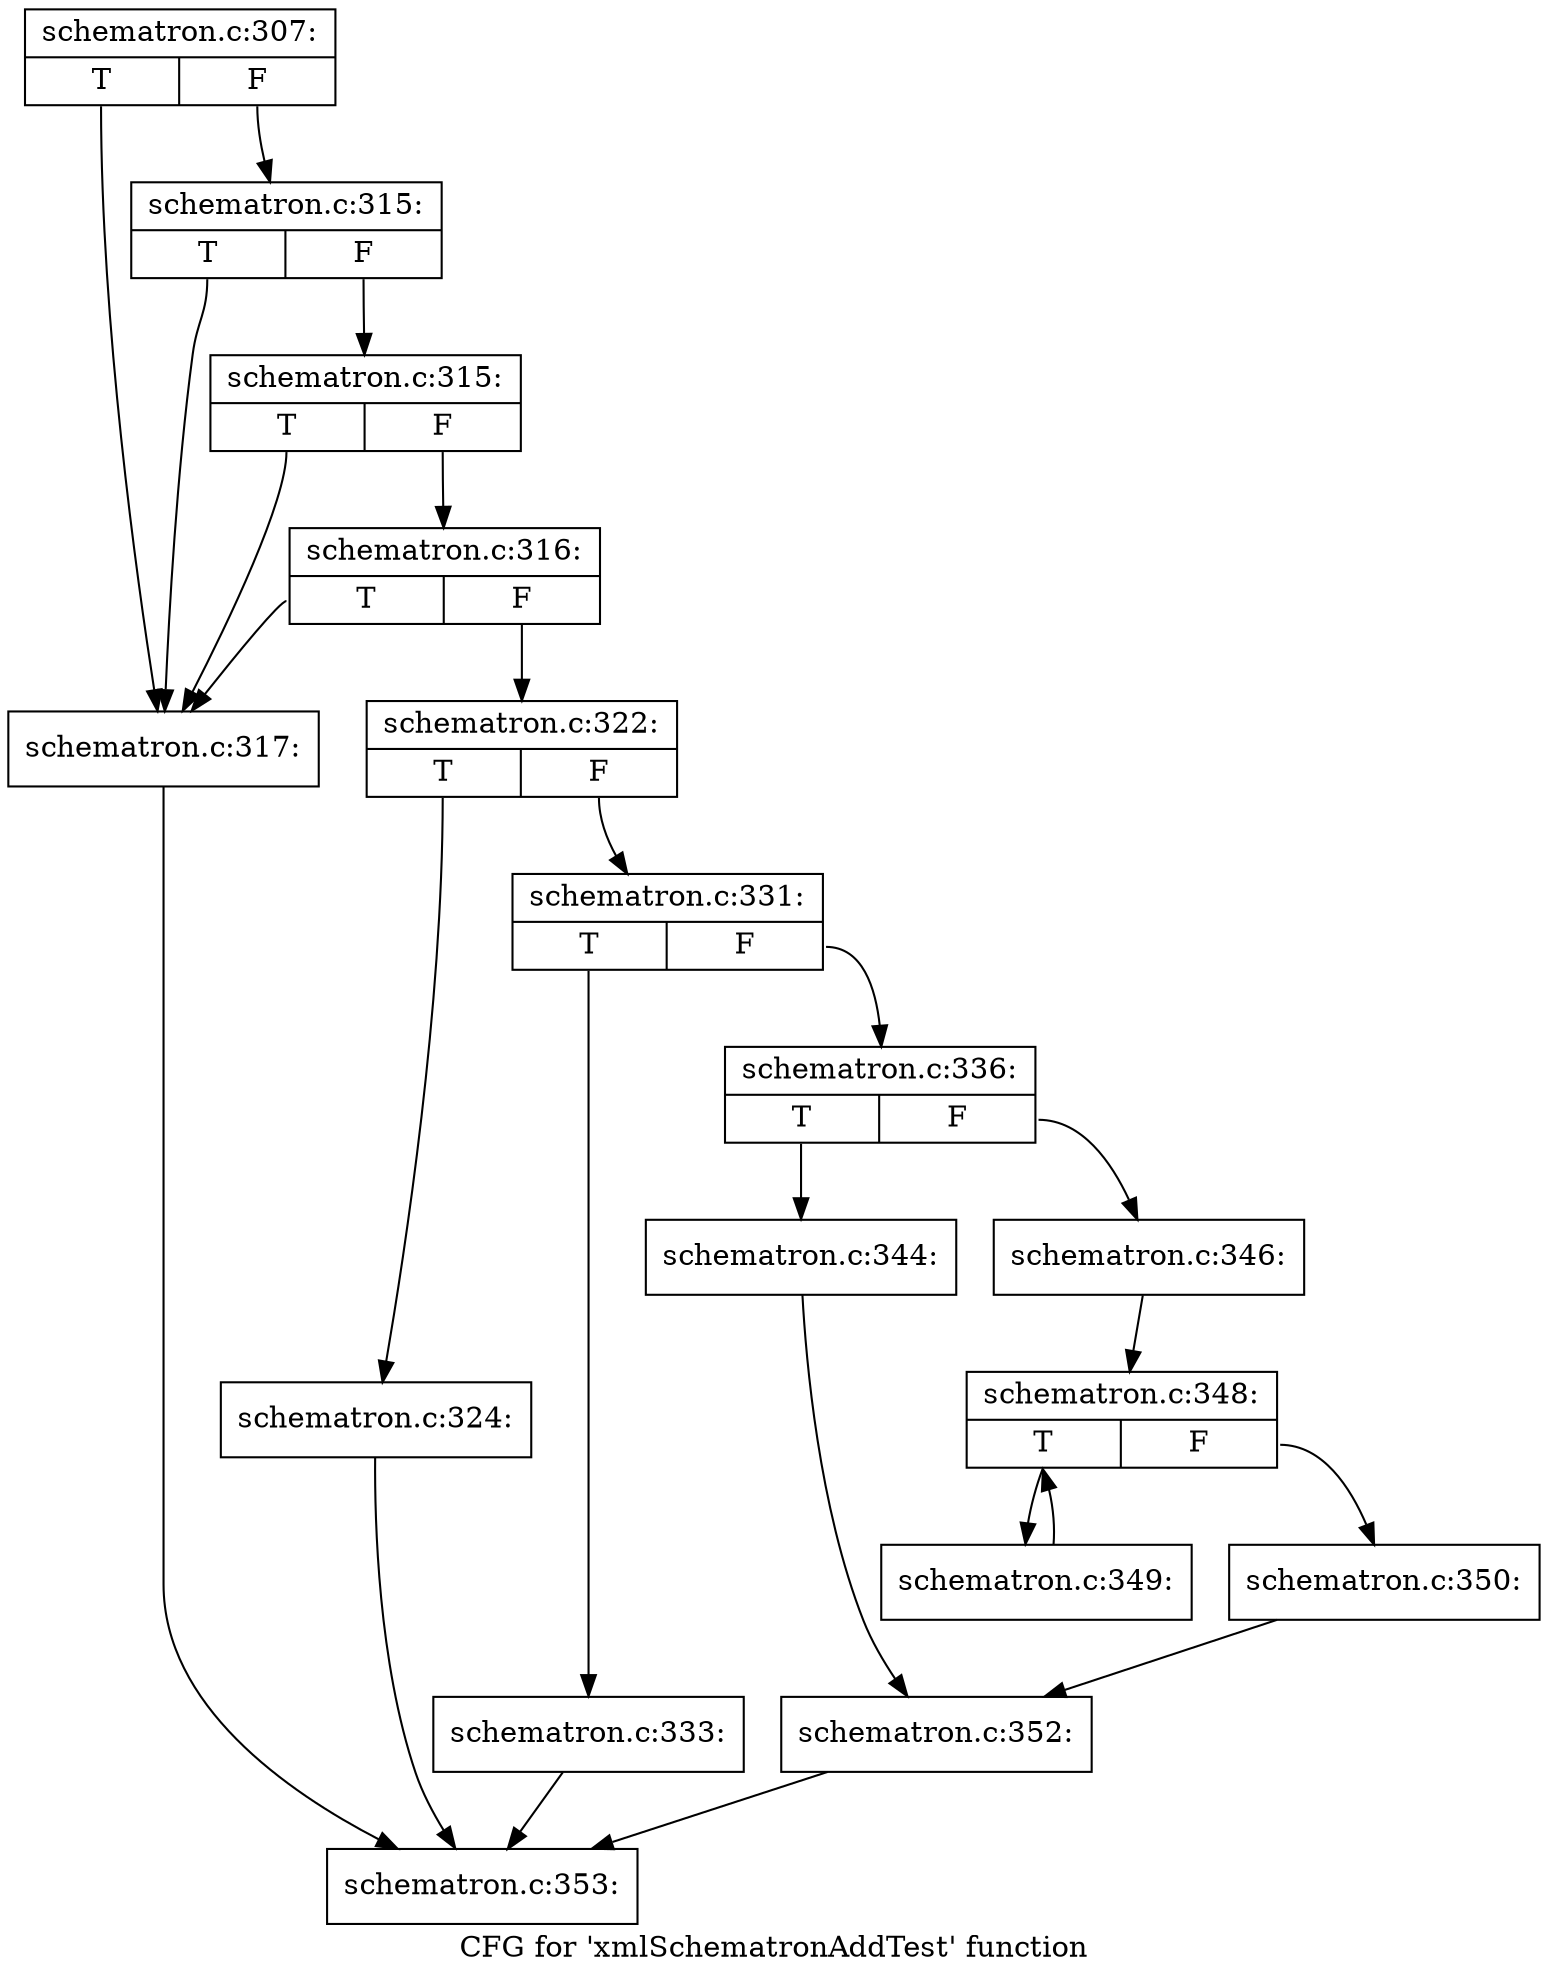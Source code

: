 digraph "CFG for 'xmlSchematronAddTest' function" {
	label="CFG for 'xmlSchematronAddTest' function";

	Node0x4cd7b70 [shape=record,label="{schematron.c:307:|{<s0>T|<s1>F}}"];
	Node0x4cd7b70:s0 -> Node0x4ca02d0;
	Node0x4cd7b70:s1 -> Node0x4ca0470;
	Node0x4ca0470 [shape=record,label="{schematron.c:315:|{<s0>T|<s1>F}}"];
	Node0x4ca0470:s0 -> Node0x4ca02d0;
	Node0x4ca0470:s1 -> Node0x4ca03f0;
	Node0x4ca03f0 [shape=record,label="{schematron.c:315:|{<s0>T|<s1>F}}"];
	Node0x4ca03f0:s0 -> Node0x4ca02d0;
	Node0x4ca03f0:s1 -> Node0x4ca0370;
	Node0x4ca0370 [shape=record,label="{schematron.c:316:|{<s0>T|<s1>F}}"];
	Node0x4ca0370:s0 -> Node0x4ca02d0;
	Node0x4ca0370:s1 -> Node0x4ca0320;
	Node0x4ca02d0 [shape=record,label="{schematron.c:317:}"];
	Node0x4ca02d0 -> Node0x4ce2e70;
	Node0x4ca0320 [shape=record,label="{schematron.c:322:|{<s0>T|<s1>F}}"];
	Node0x4ca0320:s0 -> Node0x4ca17c0;
	Node0x4ca0320:s1 -> Node0x4ce7ed0;
	Node0x4ca17c0 [shape=record,label="{schematron.c:324:}"];
	Node0x4ca17c0 -> Node0x4ce2e70;
	Node0x4ce7ed0 [shape=record,label="{schematron.c:331:|{<s0>T|<s1>F}}"];
	Node0x4ce7ed0:s0 -> Node0x4ce8810;
	Node0x4ce7ed0:s1 -> Node0x4ce8860;
	Node0x4ce8810 [shape=record,label="{schematron.c:333:}"];
	Node0x4ce8810 -> Node0x4ce2e70;
	Node0x4ce8860 [shape=record,label="{schematron.c:336:|{<s0>T|<s1>F}}"];
	Node0x4ce8860:s0 -> Node0x4cea250;
	Node0x4ce8860:s1 -> Node0x4cea2f0;
	Node0x4cea250 [shape=record,label="{schematron.c:344:}"];
	Node0x4cea250 -> Node0x4cea2a0;
	Node0x4cea2f0 [shape=record,label="{schematron.c:346:}"];
	Node0x4cea2f0 -> Node0x4ceaf70;
	Node0x4ceaf70 [shape=record,label="{schematron.c:348:|{<s0>T|<s1>F}}"];
	Node0x4ceaf70:s0 -> Node0x4ceb450;
	Node0x4ceaf70:s1 -> Node0x4ceb150;
	Node0x4ceb450 [shape=record,label="{schematron.c:349:}"];
	Node0x4ceb450 -> Node0x4ceaf70;
	Node0x4ceb150 [shape=record,label="{schematron.c:350:}"];
	Node0x4ceb150 -> Node0x4cea2a0;
	Node0x4cea2a0 [shape=record,label="{schematron.c:352:}"];
	Node0x4cea2a0 -> Node0x4ce2e70;
	Node0x4ce2e70 [shape=record,label="{schematron.c:353:}"];
}

